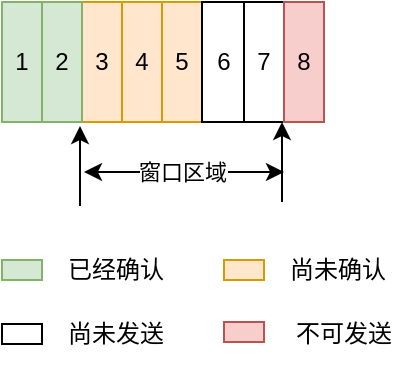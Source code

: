 <mxfile version="20.2.3" type="device"><diagram id="CVLxtadFqKfC3fl8Ch34" name="第 1 页"><mxGraphModel dx="782" dy="549" grid="1" gridSize="10" guides="1" tooltips="1" connect="1" arrows="1" fold="1" page="1" pageScale="1" pageWidth="827" pageHeight="1169" math="0" shadow="0"><root><mxCell id="0"/><mxCell id="1" parent="0"/><mxCell id="7PJcUh0Y3gakZIHy78cT-1" value="1" style="rounded=0;whiteSpace=wrap;html=1;fillColor=#d5e8d4;strokeColor=#82b366;" parent="1" vertex="1"><mxGeometry x="198" y="131" width="20" height="60" as="geometry"/></mxCell><mxCell id="7PJcUh0Y3gakZIHy78cT-2" value="4" style="rounded=0;whiteSpace=wrap;html=1;fillColor=#ffe6cc;strokeColor=#d79b00;" parent="1" vertex="1"><mxGeometry x="258" y="131" width="20" height="60" as="geometry"/></mxCell><mxCell id="7PJcUh0Y3gakZIHy78cT-3" value="3" style="rounded=0;whiteSpace=wrap;html=1;fillColor=#ffe6cc;strokeColor=#d79b00;" parent="1" vertex="1"><mxGeometry x="238" y="131" width="20" height="60" as="geometry"/></mxCell><mxCell id="7PJcUh0Y3gakZIHy78cT-4" value="2" style="rounded=0;whiteSpace=wrap;html=1;fillColor=#d5e8d4;strokeColor=#82b366;" parent="1" vertex="1"><mxGeometry x="218" y="131" width="20" height="60" as="geometry"/></mxCell><mxCell id="7PJcUh0Y3gakZIHy78cT-6" value="5" style="rounded=0;whiteSpace=wrap;html=1;fillColor=#ffe6cc;strokeColor=#d79b00;" parent="1" vertex="1"><mxGeometry x="278" y="131" width="20" height="60" as="geometry"/></mxCell><mxCell id="7PJcUh0Y3gakZIHy78cT-7" value="6" style="rounded=0;whiteSpace=wrap;html=1;" parent="1" vertex="1"><mxGeometry x="298" y="131" width="22" height="60" as="geometry"/></mxCell><mxCell id="7PJcUh0Y3gakZIHy78cT-8" value="7" style="rounded=0;whiteSpace=wrap;html=1;" parent="1" vertex="1"><mxGeometry x="319" y="131" width="20" height="60" as="geometry"/></mxCell><mxCell id="7PJcUh0Y3gakZIHy78cT-9" value="8" style="rounded=0;whiteSpace=wrap;html=1;fillColor=#f8cecc;strokeColor=#b85450;" parent="1" vertex="1"><mxGeometry x="339" y="131" width="20" height="60" as="geometry"/></mxCell><mxCell id="7PJcUh0Y3gakZIHy78cT-10" value="" style="endArrow=classic;html=1;rounded=0;" parent="1" edge="1"><mxGeometry width="50" height="50" relative="1" as="geometry"><mxPoint x="237" y="233" as="sourcePoint"/><mxPoint x="237" y="193" as="targetPoint"/></mxGeometry></mxCell><mxCell id="7PJcUh0Y3gakZIHy78cT-11" value="" style="endArrow=classic;html=1;rounded=0;" parent="1" edge="1"><mxGeometry width="50" height="50" relative="1" as="geometry"><mxPoint x="338" y="231" as="sourcePoint"/><mxPoint x="338" y="191" as="targetPoint"/></mxGeometry></mxCell><mxCell id="7PJcUh0Y3gakZIHy78cT-12" value="" style="endArrow=classic;html=1;rounded=0;startArrow=classic;startFill=1;endFill=1;" parent="1" edge="1"><mxGeometry width="50" height="50" relative="1" as="geometry"><mxPoint x="239" y="216" as="sourcePoint"/><mxPoint x="339" y="216" as="targetPoint"/></mxGeometry></mxCell><mxCell id="7PJcUh0Y3gakZIHy78cT-13" value="窗口区域" style="edgeLabel;html=1;align=center;verticalAlign=middle;resizable=0;points=[];" parent="7PJcUh0Y3gakZIHy78cT-12" vertex="1" connectable="0"><mxGeometry x="-0.38" relative="1" as="geometry"><mxPoint x="18" as="offset"/></mxGeometry></mxCell><mxCell id="7PJcUh0Y3gakZIHy78cT-14" value="" style="rounded=0;whiteSpace=wrap;html=1;fillColor=#d5e8d4;strokeColor=#82b366;" parent="1" vertex="1"><mxGeometry x="198" y="260" width="20" height="10" as="geometry"/></mxCell><mxCell id="7PJcUh0Y3gakZIHy78cT-15" value="已经确认" style="text;html=1;strokeColor=none;fillColor=none;align=center;verticalAlign=middle;whiteSpace=wrap;rounded=0;" parent="1" vertex="1"><mxGeometry x="225" y="250" width="60" height="30" as="geometry"/></mxCell><mxCell id="7PJcUh0Y3gakZIHy78cT-16" value="" style="rounded=0;whiteSpace=wrap;html=1;fillColor=#ffe6cc;strokeColor=#d79b00;" parent="1" vertex="1"><mxGeometry x="309" y="260" width="20" height="10" as="geometry"/></mxCell><mxCell id="7PJcUh0Y3gakZIHy78cT-17" value="尚未确认" style="text;html=1;strokeColor=none;fillColor=none;align=center;verticalAlign=middle;whiteSpace=wrap;rounded=0;" parent="1" vertex="1"><mxGeometry x="336" y="250" width="60" height="30" as="geometry"/></mxCell><mxCell id="7PJcUh0Y3gakZIHy78cT-18" value="" style="rounded=0;whiteSpace=wrap;html=1;" parent="1" vertex="1"><mxGeometry x="198" y="292" width="20" height="10" as="geometry"/></mxCell><mxCell id="7PJcUh0Y3gakZIHy78cT-19" value="尚未发送" style="text;html=1;strokeColor=none;fillColor=none;align=center;verticalAlign=middle;whiteSpace=wrap;rounded=0;" parent="1" vertex="1"><mxGeometry x="225" y="282" width="60" height="30" as="geometry"/></mxCell><mxCell id="7PJcUh0Y3gakZIHy78cT-20" value="" style="rounded=0;whiteSpace=wrap;html=1;fillColor=#f8cecc;strokeColor=#b85450;" parent="1" vertex="1"><mxGeometry x="309" y="291" width="20" height="10" as="geometry"/></mxCell><mxCell id="7PJcUh0Y3gakZIHy78cT-21" value="不可发送" style="text;html=1;strokeColor=none;fillColor=none;align=center;verticalAlign=middle;whiteSpace=wrap;rounded=0;" parent="1" vertex="1"><mxGeometry x="339" y="282" width="60" height="30" as="geometry"/></mxCell></root></mxGraphModel></diagram></mxfile>